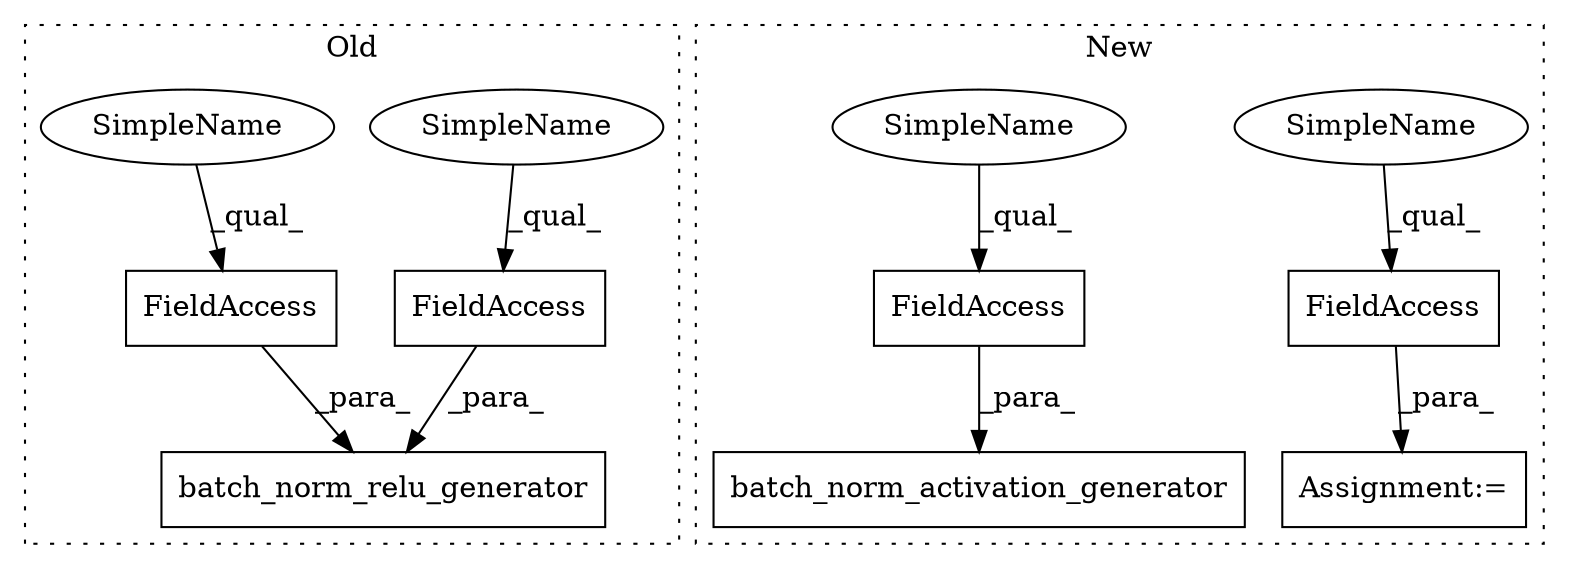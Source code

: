digraph G {
subgraph cluster0 {
1 [label="batch_norm_relu_generator" a="32" s="5278,5339" l="26,1" shape="box"];
4 [label="FieldAccess" a="22" s="5304" l="17" shape="box"];
5 [label="FieldAccess" a="22" s="5322" l="17" shape="box"];
8 [label="SimpleName" a="42" s="5322" l="6" shape="ellipse"];
9 [label="SimpleName" a="42" s="5304" l="6" shape="ellipse"];
label = "Old";
style="dotted";
}
subgraph cluster1 {
2 [label="batch_norm_activation_generator" a="32" s="5516,5576" l="32,1" shape="box"];
3 [label="FieldAccess" a="22" s="5548" l="28" shape="box"];
6 [label="FieldAccess" a="22" s="5299" l="17" shape="box"];
7 [label="Assignment:=" a="7" s="5298" l="1" shape="box"];
10 [label="SimpleName" a="42" s="5299" l="6" shape="ellipse"];
11 [label="SimpleName" a="42" s="5548" l="6" shape="ellipse"];
label = "New";
style="dotted";
}
3 -> 2 [label="_para_"];
4 -> 1 [label="_para_"];
5 -> 1 [label="_para_"];
6 -> 7 [label="_para_"];
8 -> 5 [label="_qual_"];
9 -> 4 [label="_qual_"];
10 -> 6 [label="_qual_"];
11 -> 3 [label="_qual_"];
}